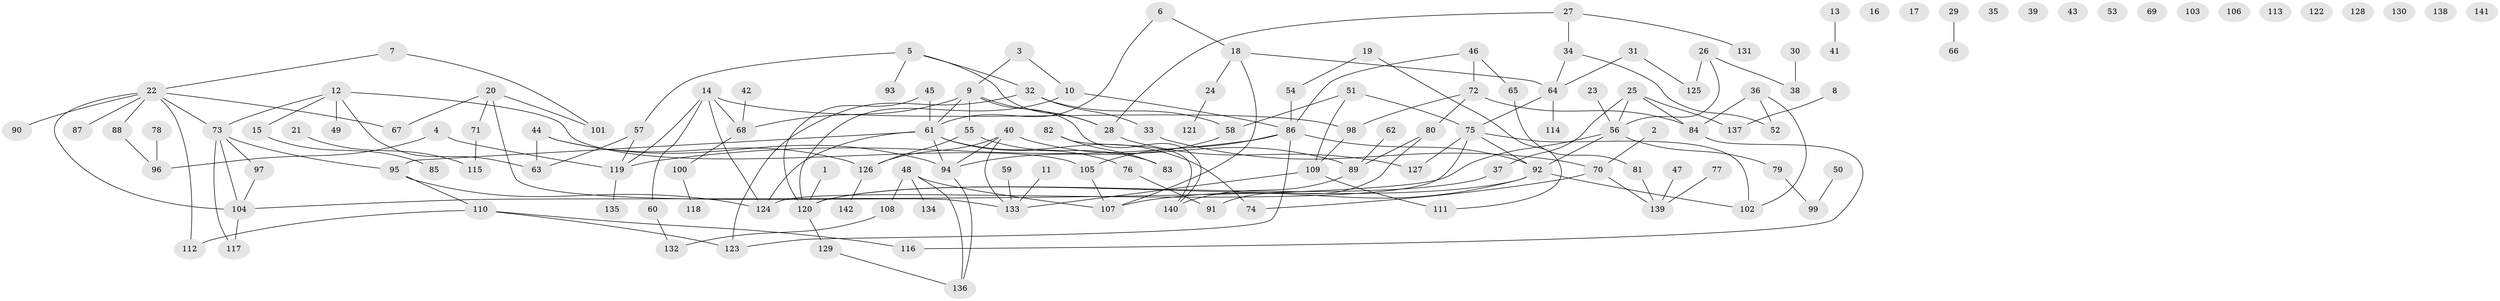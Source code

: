// Generated by graph-tools (version 1.1) at 2025/25/03/09/25 03:25:20]
// undirected, 142 vertices, 173 edges
graph export_dot {
graph [start="1"]
  node [color=gray90,style=filled];
  1;
  2;
  3;
  4;
  5;
  6;
  7;
  8;
  9;
  10;
  11;
  12;
  13;
  14;
  15;
  16;
  17;
  18;
  19;
  20;
  21;
  22;
  23;
  24;
  25;
  26;
  27;
  28;
  29;
  30;
  31;
  32;
  33;
  34;
  35;
  36;
  37;
  38;
  39;
  40;
  41;
  42;
  43;
  44;
  45;
  46;
  47;
  48;
  49;
  50;
  51;
  52;
  53;
  54;
  55;
  56;
  57;
  58;
  59;
  60;
  61;
  62;
  63;
  64;
  65;
  66;
  67;
  68;
  69;
  70;
  71;
  72;
  73;
  74;
  75;
  76;
  77;
  78;
  79;
  80;
  81;
  82;
  83;
  84;
  85;
  86;
  87;
  88;
  89;
  90;
  91;
  92;
  93;
  94;
  95;
  96;
  97;
  98;
  99;
  100;
  101;
  102;
  103;
  104;
  105;
  106;
  107;
  108;
  109;
  110;
  111;
  112;
  113;
  114;
  115;
  116;
  117;
  118;
  119;
  120;
  121;
  122;
  123;
  124;
  125;
  126;
  127;
  128;
  129;
  130;
  131;
  132;
  133;
  134;
  135;
  136;
  137;
  138;
  139;
  140;
  141;
  142;
  1 -- 120;
  2 -- 70;
  3 -- 9;
  3 -- 10;
  4 -- 96;
  4 -- 119;
  5 -- 28;
  5 -- 32;
  5 -- 57;
  5 -- 93;
  6 -- 18;
  6 -- 61;
  7 -- 22;
  7 -- 101;
  8 -- 137;
  9 -- 28;
  9 -- 55;
  9 -- 61;
  9 -- 68;
  9 -- 140;
  10 -- 86;
  10 -- 120;
  11 -- 133;
  12 -- 15;
  12 -- 49;
  12 -- 63;
  12 -- 73;
  12 -- 105;
  13 -- 41;
  14 -- 60;
  14 -- 68;
  14 -- 98;
  14 -- 119;
  14 -- 124;
  15 -- 85;
  18 -- 24;
  18 -- 64;
  18 -- 107;
  19 -- 54;
  19 -- 111;
  20 -- 67;
  20 -- 71;
  20 -- 101;
  20 -- 133;
  21 -- 115;
  22 -- 67;
  22 -- 73;
  22 -- 87;
  22 -- 88;
  22 -- 90;
  22 -- 104;
  22 -- 112;
  23 -- 56;
  24 -- 121;
  25 -- 37;
  25 -- 56;
  25 -- 84;
  25 -- 137;
  26 -- 38;
  26 -- 56;
  26 -- 125;
  27 -- 28;
  27 -- 34;
  27 -- 131;
  28 -- 127;
  29 -- 66;
  30 -- 38;
  31 -- 64;
  31 -- 125;
  32 -- 33;
  32 -- 58;
  32 -- 123;
  33 -- 70;
  34 -- 52;
  34 -- 64;
  36 -- 52;
  36 -- 84;
  36 -- 102;
  37 -- 120;
  40 -- 89;
  40 -- 94;
  40 -- 126;
  40 -- 133;
  42 -- 68;
  44 -- 63;
  44 -- 94;
  44 -- 126;
  45 -- 61;
  45 -- 120;
  46 -- 65;
  46 -- 72;
  46 -- 86;
  47 -- 139;
  48 -- 107;
  48 -- 108;
  48 -- 134;
  48 -- 136;
  50 -- 99;
  51 -- 58;
  51 -- 75;
  51 -- 109;
  54 -- 86;
  55 -- 83;
  55 -- 126;
  56 -- 79;
  56 -- 92;
  56 -- 104;
  57 -- 63;
  57 -- 119;
  58 -- 94;
  59 -- 133;
  60 -- 132;
  61 -- 74;
  61 -- 76;
  61 -- 94;
  61 -- 95;
  61 -- 124;
  62 -- 89;
  64 -- 75;
  64 -- 114;
  65 -- 81;
  68 -- 100;
  70 -- 74;
  70 -- 139;
  71 -- 115;
  72 -- 80;
  72 -- 84;
  72 -- 98;
  73 -- 95;
  73 -- 97;
  73 -- 104;
  73 -- 117;
  75 -- 92;
  75 -- 102;
  75 -- 124;
  75 -- 127;
  76 -- 91;
  77 -- 139;
  78 -- 96;
  79 -- 99;
  80 -- 89;
  80 -- 91;
  81 -- 139;
  82 -- 83;
  82 -- 140;
  84 -- 116;
  86 -- 92;
  86 -- 105;
  86 -- 119;
  86 -- 123;
  88 -- 96;
  89 -- 140;
  92 -- 102;
  92 -- 107;
  92 -- 120;
  94 -- 136;
  95 -- 110;
  95 -- 124;
  97 -- 104;
  98 -- 109;
  100 -- 118;
  104 -- 117;
  105 -- 107;
  108 -- 132;
  109 -- 111;
  109 -- 133;
  110 -- 112;
  110 -- 116;
  110 -- 123;
  119 -- 135;
  120 -- 129;
  126 -- 142;
  129 -- 136;
}
